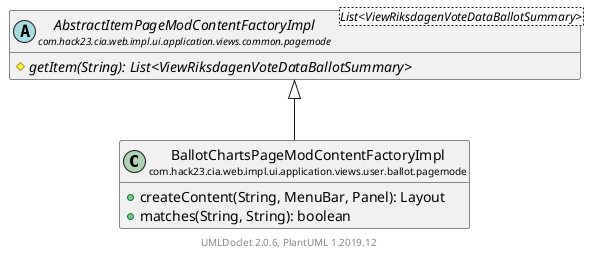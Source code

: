 @startuml
    set namespaceSeparator none
    hide empty fields
    hide empty methods

    class "<size:14>BallotChartsPageModContentFactoryImpl\n<size:10>com.hack23.cia.web.impl.ui.application.views.user.ballot.pagemode" as com.hack23.cia.web.impl.ui.application.views.user.ballot.pagemode.BallotChartsPageModContentFactoryImpl [[BallotChartsPageModContentFactoryImpl.html]] {
        +createContent(String, MenuBar, Panel): Layout
        +matches(String, String): boolean
    }

    abstract class "<size:14>AbstractItemPageModContentFactoryImpl\n<size:10>com.hack23.cia.web.impl.ui.application.views.common.pagemode" as com.hack23.cia.web.impl.ui.application.views.common.pagemode.AbstractItemPageModContentFactoryImpl<List<ViewRiksdagenVoteDataBallotSummary>> [[../../../common/pagemode/AbstractItemPageModContentFactoryImpl.html]] {
        {abstract} #getItem(String): List<ViewRiksdagenVoteDataBallotSummary>
    }

    com.hack23.cia.web.impl.ui.application.views.common.pagemode.AbstractItemPageModContentFactoryImpl <|-- com.hack23.cia.web.impl.ui.application.views.user.ballot.pagemode.BallotChartsPageModContentFactoryImpl

    center footer UMLDoclet 2.0.6, PlantUML 1.2019.12
@enduml
